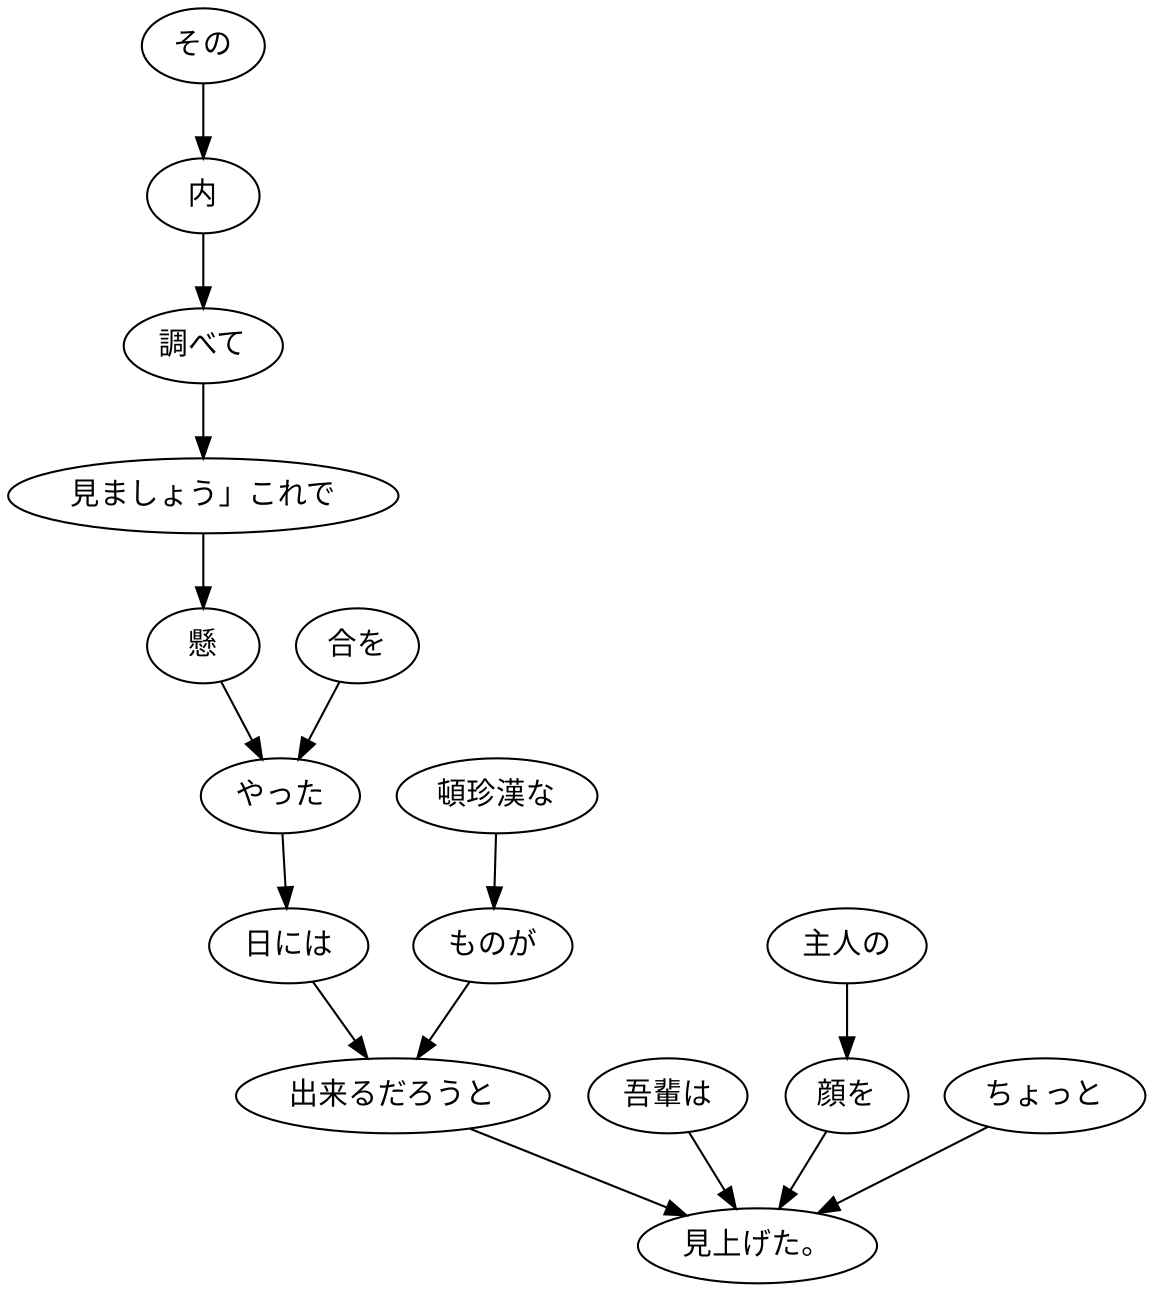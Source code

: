 digraph graph818 {
	node0 [label="その"];
	node1 [label="内"];
	node2 [label="調べて"];
	node3 [label="見ましょう」これで"];
	node4 [label="懸"];
	node5 [label="合を"];
	node6 [label="やった"];
	node7 [label="日には"];
	node8 [label="頓珍漢な"];
	node9 [label="ものが"];
	node10 [label="出来るだろうと"];
	node11 [label="吾輩は"];
	node12 [label="主人の"];
	node13 [label="顔を"];
	node14 [label="ちょっと"];
	node15 [label="見上げた。"];
	node0 -> node1;
	node1 -> node2;
	node2 -> node3;
	node3 -> node4;
	node4 -> node6;
	node5 -> node6;
	node6 -> node7;
	node7 -> node10;
	node8 -> node9;
	node9 -> node10;
	node10 -> node15;
	node11 -> node15;
	node12 -> node13;
	node13 -> node15;
	node14 -> node15;
}
